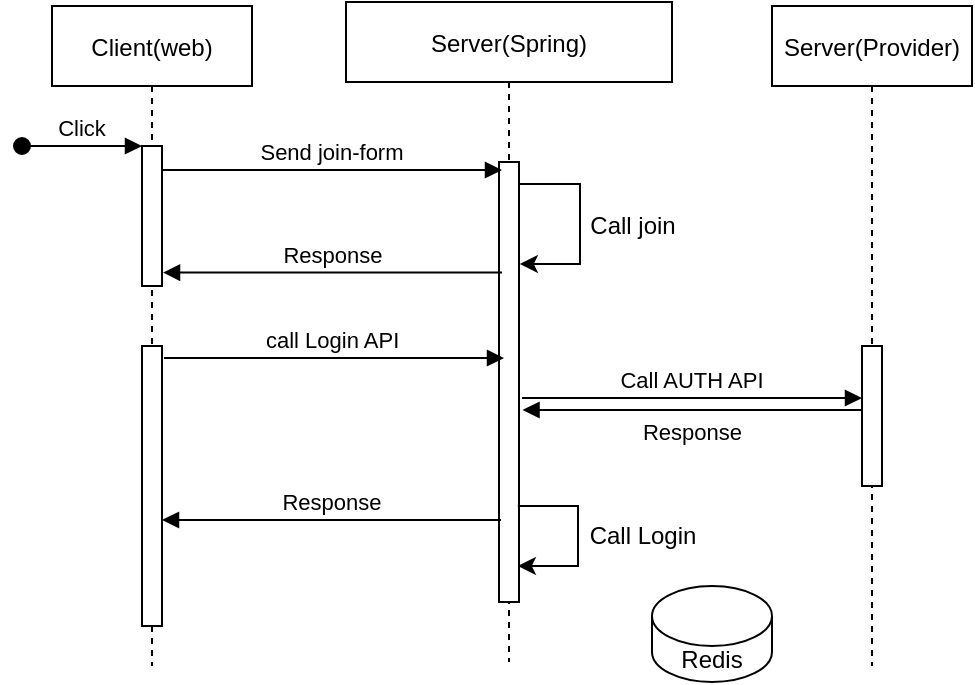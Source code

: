 <mxfile version="20.2.5" type="device"><diagram id="kgpKYQtTHZ0yAKxKKP6v" name="Page-1"><mxGraphModel dx="557" dy="395" grid="1" gridSize="10" guides="1" tooltips="1" connect="1" arrows="1" fold="1" page="1" pageScale="1" pageWidth="850" pageHeight="1100" math="0" shadow="0"><root><mxCell id="0"/><mxCell id="1" parent="0"/><mxCell id="3nuBFxr9cyL0pnOWT2aG-1" value="Client(web)" style="shape=umlLifeline;perimeter=lifelinePerimeter;container=1;collapsible=0;recursiveResize=0;rounded=0;shadow=0;strokeWidth=1;" parent="1" vertex="1"><mxGeometry x="120" y="80" width="100" height="330" as="geometry"/></mxCell><mxCell id="3nuBFxr9cyL0pnOWT2aG-2" value="" style="points=[];perimeter=orthogonalPerimeter;rounded=0;shadow=0;strokeWidth=1;" parent="3nuBFxr9cyL0pnOWT2aG-1" vertex="1"><mxGeometry x="45" y="70" width="10" height="70" as="geometry"/></mxCell><mxCell id="3nuBFxr9cyL0pnOWT2aG-3" value="Click" style="verticalAlign=bottom;startArrow=oval;endArrow=block;startSize=8;shadow=0;strokeWidth=1;" parent="3nuBFxr9cyL0pnOWT2aG-1" target="3nuBFxr9cyL0pnOWT2aG-2" edge="1"><mxGeometry relative="1" as="geometry"><mxPoint x="-15" y="70" as="sourcePoint"/></mxGeometry></mxCell><mxCell id="ozASE1X09l2Mn2MuGwH2-1" value="" style="points=[];perimeter=orthogonalPerimeter;rounded=0;shadow=0;strokeWidth=1;" vertex="1" parent="3nuBFxr9cyL0pnOWT2aG-1"><mxGeometry x="45" y="170" width="10" height="140" as="geometry"/></mxCell><mxCell id="3nuBFxr9cyL0pnOWT2aG-5" value="Server(Spring)" style="shape=umlLifeline;perimeter=lifelinePerimeter;container=1;collapsible=0;recursiveResize=0;rounded=0;shadow=0;strokeWidth=1;" parent="1" vertex="1"><mxGeometry x="267" y="78" width="163" height="330" as="geometry"/></mxCell><mxCell id="3nuBFxr9cyL0pnOWT2aG-6" value="" style="points=[];perimeter=orthogonalPerimeter;rounded=0;shadow=0;strokeWidth=1;" parent="3nuBFxr9cyL0pnOWT2aG-5" vertex="1"><mxGeometry x="76.5" y="80" width="10" height="220" as="geometry"/></mxCell><mxCell id="ozASE1X09l2Mn2MuGwH2-19" value="" style="endArrow=classic;html=1;rounded=0;exitX=0.943;exitY=0.782;exitDx=0;exitDy=0;exitPerimeter=0;" edge="1" parent="3nuBFxr9cyL0pnOWT2aG-5" source="3nuBFxr9cyL0pnOWT2aG-6"><mxGeometry width="50" height="50" relative="1" as="geometry"><mxPoint x="95.429" y="252" as="sourcePoint"/><mxPoint x="85.929" y="282" as="targetPoint"/><Array as="points"><mxPoint x="116" y="252"/><mxPoint x="116" y="282"/></Array></mxGeometry></mxCell><mxCell id="ozASE1X09l2Mn2MuGwH2-20" value="Call Login" style="text;html=1;align=center;verticalAlign=middle;resizable=0;points=[];autosize=1;strokeColor=none;fillColor=none;" vertex="1" parent="3nuBFxr9cyL0pnOWT2aG-5"><mxGeometry x="108" y="252" width="80" height="30" as="geometry"/></mxCell><mxCell id="3nuBFxr9cyL0pnOWT2aG-8" value="Send join-form" style="verticalAlign=bottom;endArrow=block;entryX=0;entryY=0;shadow=0;strokeWidth=1;" parent="1" edge="1"><mxGeometry relative="1" as="geometry"><mxPoint x="175" y="162.0" as="sourcePoint"/><mxPoint x="345" y="162.0" as="targetPoint"/></mxGeometry></mxCell><mxCell id="3nuBFxr9cyL0pnOWT2aG-9" value="Response" style="verticalAlign=bottom;endArrow=block;entryX=1.052;entryY=0.69;shadow=0;strokeWidth=1;entryDx=0;entryDy=0;entryPerimeter=0;" parent="1" edge="1"><mxGeometry relative="1" as="geometry"><mxPoint x="345" y="213.3" as="sourcePoint"/><mxPoint x="175.52" y="213.3" as="targetPoint"/></mxGeometry></mxCell><mxCell id="ozASE1X09l2Mn2MuGwH2-2" value="" style="verticalAlign=bottom;endArrow=block;entryX=0;entryY=0;shadow=0;strokeWidth=1;" edge="1" parent="1"><mxGeometry relative="1" as="geometry"><mxPoint x="176" y="256.0" as="sourcePoint"/><mxPoint x="346" y="256.0" as="targetPoint"/></mxGeometry></mxCell><mxCell id="ozASE1X09l2Mn2MuGwH2-4" value="&lt;span style=&quot;color: rgb(0, 0, 0); font-family: Helvetica; font-size: 11px; font-style: normal; font-variant-ligatures: normal; font-variant-caps: normal; font-weight: 400; letter-spacing: normal; orphans: 2; text-align: center; text-indent: 0px; text-transform: none; widows: 2; word-spacing: 0px; -webkit-text-stroke-width: 0px; background-color: rgb(255, 255, 255); text-decoration-thickness: initial; text-decoration-style: initial; text-decoration-color: initial; float: none; display: inline !important;&quot;&gt;call Login API&lt;/span&gt;" style="text;whiteSpace=wrap;html=1;" vertex="1" parent="1"><mxGeometry x="225" y="233" width="70" height="20" as="geometry"/></mxCell><mxCell id="ozASE1X09l2Mn2MuGwH2-5" value="Response" style="verticalAlign=bottom;endArrow=block;entryX=1.052;entryY=0.69;shadow=0;strokeWidth=1;entryDx=0;entryDy=0;entryPerimeter=0;" edge="1" parent="1"><mxGeometry relative="1" as="geometry"><mxPoint x="344.48" y="337.0" as="sourcePoint"/><mxPoint x="175.0" y="337.0" as="targetPoint"/></mxGeometry></mxCell><mxCell id="ozASE1X09l2Mn2MuGwH2-7" value="Server(Provider)" style="shape=umlLifeline;perimeter=lifelinePerimeter;container=1;collapsible=0;recursiveResize=0;rounded=0;shadow=0;strokeWidth=1;" vertex="1" parent="1"><mxGeometry x="480" y="80" width="100" height="330" as="geometry"/></mxCell><mxCell id="ozASE1X09l2Mn2MuGwH2-8" value="" style="points=[];perimeter=orthogonalPerimeter;rounded=0;shadow=0;strokeWidth=1;" vertex="1" parent="ozASE1X09l2Mn2MuGwH2-7"><mxGeometry x="45" y="170" width="10" height="70" as="geometry"/></mxCell><mxCell id="ozASE1X09l2Mn2MuGwH2-11" value="Call AUTH API" style="verticalAlign=bottom;endArrow=block;entryX=0;entryY=0;shadow=0;strokeWidth=1;" edge="1" parent="1"><mxGeometry x="0.002" relative="1" as="geometry"><mxPoint x="355" y="276.0" as="sourcePoint"/><mxPoint x="525" y="276.0" as="targetPoint"/><mxPoint as="offset"/></mxGeometry></mxCell><mxCell id="ozASE1X09l2Mn2MuGwH2-12" value="Response" style="verticalAlign=bottom;endArrow=block;entryX=1.052;entryY=0.69;shadow=0;strokeWidth=1;entryDx=0;entryDy=0;entryPerimeter=0;" edge="1" parent="1"><mxGeometry y="20" relative="1" as="geometry"><mxPoint x="524.74" y="282" as="sourcePoint"/><mxPoint x="355.26" y="282" as="targetPoint"/><mxPoint as="offset"/></mxGeometry></mxCell><mxCell id="ozASE1X09l2Mn2MuGwH2-13" value="" style="endArrow=classic;html=1;rounded=0;" edge="1" parent="1"><mxGeometry width="50" height="50" relative="1" as="geometry"><mxPoint x="353.929" y="169" as="sourcePoint"/><mxPoint x="353.929" y="209" as="targetPoint"/><Array as="points"><mxPoint x="384" y="169"/><mxPoint x="384" y="209"/></Array></mxGeometry></mxCell><mxCell id="ozASE1X09l2Mn2MuGwH2-16" value="Call join" style="text;html=1;align=center;verticalAlign=middle;resizable=0;points=[];autosize=1;strokeColor=none;fillColor=none;" vertex="1" parent="1"><mxGeometry x="375" y="175" width="70" height="30" as="geometry"/></mxCell><mxCell id="ozASE1X09l2Mn2MuGwH2-6" value="Redis" style="shape=cylinder3;whiteSpace=wrap;html=1;boundedLbl=1;backgroundOutline=1;size=15;" vertex="1" parent="1"><mxGeometry x="420" y="370" width="60" height="48" as="geometry"/></mxCell></root></mxGraphModel></diagram></mxfile>